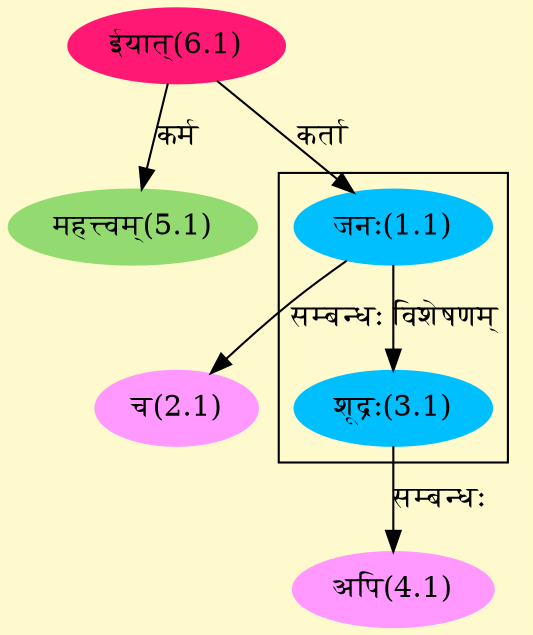 digraph G{
rankdir=BT;
 compound=true;
 bgcolor="lemonchiffon1";

subgraph cluster_1{
Node3_1 [style=filled, color="#00BFFF" label = "शूद्रः(3.1)"]
Node1_1 [style=filled, color="#00BFFF" label = "जनः(1.1)"]

}
Node1_1 [style=filled, color="#00BFFF" label = "जनः(1.1)"]
Node6_1 [style=filled, color="#FF1975" label = "ईयात्(6.1)"]
Node2_1 [style=filled, color="#FF99FF" label = "च(2.1)"]
Node4_1 [style=filled, color="#FF99FF" label = "अपि(4.1)"]
Node3_1 [style=filled, color="#00BFFF" label = "शूद्रः(3.1)"]
Node5_1 [style=filled, color="#93DB70" label = "महत्त्वम्(5.1)"]
/* Start of Relations section */

Node1_1 -> Node6_1 [  label="कर्ता"  dir="back" ]
Node2_1 -> Node1_1 [  label="सम्बन्धः"  dir="back" ]
Node3_1 -> Node1_1 [  label="विशेषणम्"  dir="back" ]
Node4_1 -> Node3_1 [  label="सम्बन्धः"  dir="back" ]
Node5_1 -> Node6_1 [  label="कर्म"  dir="back" ]
}

